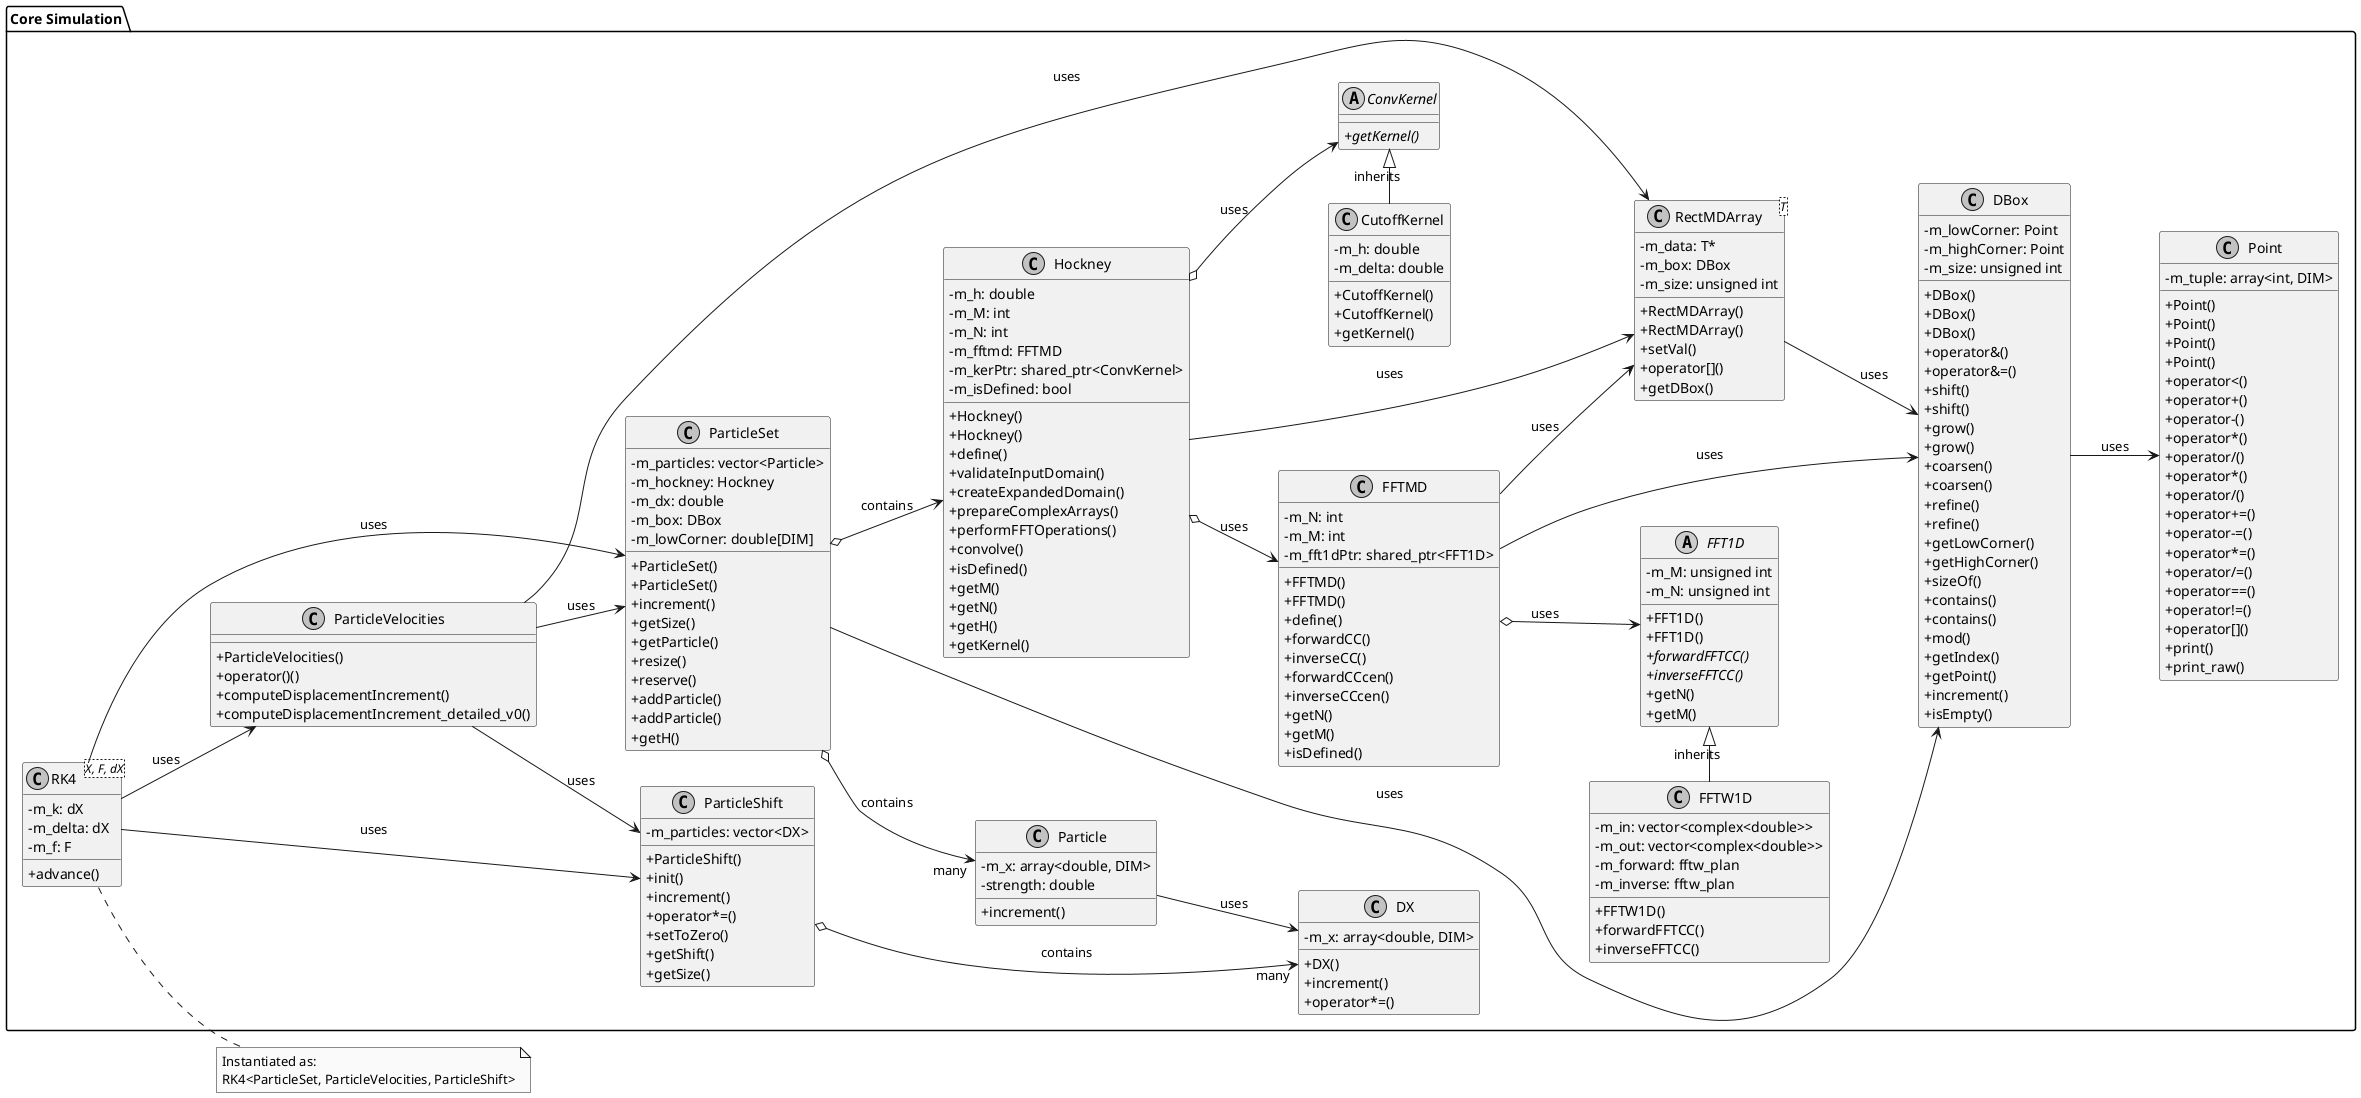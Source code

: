 @startuml
skinparam monochrome true
left to right direction
skinparam classAttributeIconSize 0

package "Core Simulation" {

  class Particle {
    -m_x: array<double, DIM>
    -strength: double
    +increment()
  }

  class DX {
    -m_x: array<double, DIM>
    +DX()
    +increment()
    +operator*=()
  }

  class ParticleSet {
    -m_particles: vector<Particle>
    -m_hockney: Hockney
    -m_dx: double
    -m_box: DBox
    -m_lowCorner: double[DIM]
    +ParticleSet()
    +ParticleSet()
    +increment()
    +getSize()
    +getParticle()
    +resize()
    +reserve()
    +addParticle()
    +addParticle()
    +getH()
  }

  class ParticleShift {
    -m_particles: vector<DX>
    +ParticleShift()
    +init()
    +increment()
    +operator*=()
    +setToZero()
    +getShift()
    +getSize()
  }

  class ParticleVelocities {
    +ParticleVelocities()
    +operator()()
    +computeDisplacementIncrement()
    +computeDisplacementIncrement_detailed_v0()
  }

  class RK4<X, F, dX> {
    -m_k: dX
    -m_delta: dX
    -m_f: F
    +advance()
  }

  class Hockney {
    -m_h: double
    -m_M: int
    -m_N: int
    -m_fftmd: FFTMD
    -m_kerPtr: shared_ptr<ConvKernel>
    -m_isDefined: bool
    +Hockney()
    +Hockney()
    +define()
    +validateInputDomain()
    +createExpandedDomain()
    +prepareComplexArrays()
    +performFFTOperations()
    +convolve()
    +isDefined()
    +getM()
    +getN()
    +getH()
    +getKernel()
  }

  abstract class ConvKernel {
    +getKernel() {abstract}
  }

  class CutoffKernel {
    -m_h: double
    -m_delta: double
    +CutoffKernel()
    +CutoffKernel()
    +getKernel()
  }

  class DBox {
    -m_lowCorner: Point
    -m_highCorner: Point
    -m_size: unsigned int
    +DBox()
    +DBox()
    +DBox()
    +operator&()
    +operator&=()
    +shift()
    +shift()
    +grow()
    +grow()
    +coarsen()
    +coarsen()
    +refine()
    +refine()
    +getLowCorner()
    +getHighCorner()
    +sizeOf()
    +contains()
    +contains()
    +mod()
    +getIndex()
    +getPoint()
    +increment()
    +isEmpty()
  }

  class Point {
    -m_tuple: array<int, DIM>
    +Point()
    +Point()
    +Point()
    +Point()
    +operator<()
    +operator+()
    +operator-()
    +operator*()
    +operator/()
    +operator*()
    +operator/()
    +operator+=()
    +operator-=()
    +operator*=()
    +operator/=()
    +operator==()
    +operator!=()
    +operator[]()
    +print()
    +print_raw()
  }

  class RectMDArray<T> {
    -m_data: T*
    -m_box: DBox
    -m_size: unsigned int
    +RectMDArray()
    +RectMDArray()
    +setVal()
    +operator[]()
    +getDBox()
  }

  class FFTMD {
    -m_N: int
    -m_M: int
    -m_fft1dPtr: shared_ptr<FFT1D>
    +FFTMD()
    +FFTMD()
    +define()
    +forwardCC()
    +inverseCC()
    +forwardCCcen()
    +inverseCCcen()
    +getN()
    +getM()
    +isDefined()
  }

  abstract class FFT1D {
    -m_M: unsigned int
    -m_N: unsigned int
    +FFT1D()
    +FFT1D()
    +forwardFFTCC() {abstract}
    +inverseFFTCC() {abstract}
    +getN()
    +getM()
  }

  class FFTW1D {
    -m_in: vector<complex<double>>
    -m_out: vector<complex<double>>
    -m_forward: fftw_plan
    -m_inverse: fftw_plan
    +FFTW1D()
    +forwardFFTCC()
    +inverseFFTCC()
  }

}

' Relationships
ParticleSet o--> "many" Particle : contains
ParticleSet o--> Hockney : contains
ParticleShift o--> "many" DX : contains
Hockney o--> ConvKernel : uses
Hockney o--> FFTMD : uses
CutoffKernel -|> ConvKernel : inherits
FFTW1D -|> FFT1D : inherits
FFTMD o--> FFT1D : uses
ParticleVelocities --> ParticleSet : uses
ParticleVelocities --> ParticleShift : uses
ParticleVelocities --> RectMDArray : uses
RK4 --> ParticleSet : uses
RK4 --> ParticleVelocities : uses
RK4 --> ParticleShift : uses
DBox --> Point : uses
RectMDArray --> DBox : uses
Hockney --> RectMDArray : uses
FFTMD --> RectMDArray : uses
FFTMD --> DBox : uses
Particle --> DX : uses
ParticleSet --> DBox : uses

' Template instantiation
note right of RK4
  Instantiated as:
  RK4<ParticleSet, ParticleVelocities, ParticleShift>
end note

@enduml
